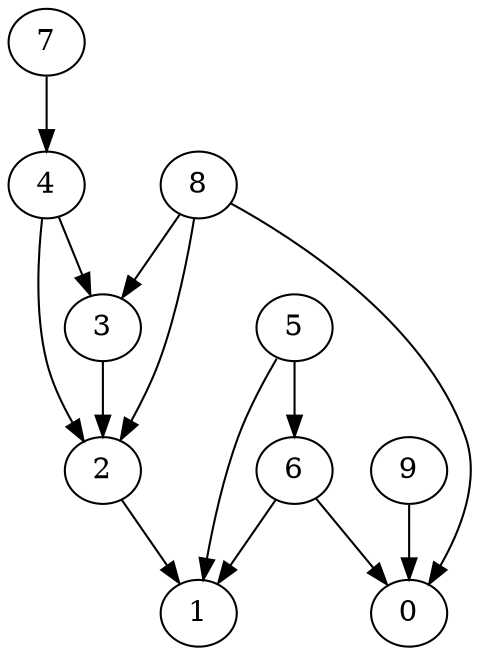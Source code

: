 digraph G {
  graph [splines=true overlap=false]
  node  [shape=ellipse, width=0.3, height=0.3]
  0 [label="0"];
  1 [label="1"];
  2 [label="2"];
  3 [label="3"];
  4 [label="4"];
  5 [label="5"];
  6 [label="6"];
  7 [label="7"];
  8 [label="8"];
  9 [label="9"];
  2 -> 1;
  3 -> 2;
  4 -> 2;
  4 -> 3;
  5 -> 1;
  5 -> 6;
  6 -> 0;
  6 -> 1;
  7 -> 4;
  8 -> 0;
  8 -> 2;
  8 -> 3;
  9 -> 0;
}
